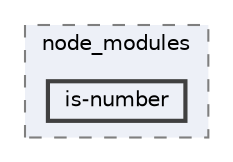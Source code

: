 digraph "pkiclassroomrescheduler/src/main/frontend/node_modules/is-number"
{
 // LATEX_PDF_SIZE
  bgcolor="transparent";
  edge [fontname=Helvetica,fontsize=10,labelfontname=Helvetica,labelfontsize=10];
  node [fontname=Helvetica,fontsize=10,shape=box,height=0.2,width=0.4];
  compound=true
  subgraph clusterdir_72953eda66ccb3a2722c28e1c3e6c23b {
    graph [ bgcolor="#edf0f7", pencolor="grey50", label="node_modules", fontname=Helvetica,fontsize=10 style="filled,dashed", URL="dir_72953eda66ccb3a2722c28e1c3e6c23b.html",tooltip=""]
  dir_3c5c9876aa94e06e17e690b2cc5e82a7 [label="is-number", fillcolor="#edf0f7", color="grey25", style="filled,bold", URL="dir_3c5c9876aa94e06e17e690b2cc5e82a7.html",tooltip=""];
  }
}
